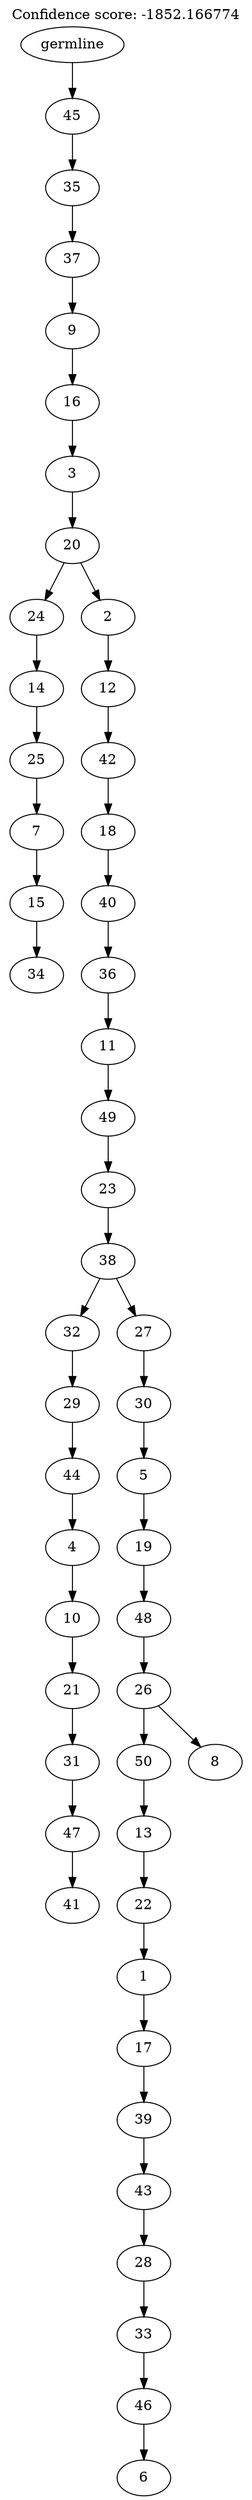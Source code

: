 digraph g {
	"49" -> "50";
	"50" [label="34"];
	"48" -> "49";
	"49" [label="15"];
	"47" -> "48";
	"48" [label="7"];
	"46" -> "47";
	"47" [label="25"];
	"45" -> "46";
	"46" [label="14"];
	"43" -> "44";
	"44" [label="41"];
	"42" -> "43";
	"43" [label="47"];
	"41" -> "42";
	"42" [label="31"];
	"40" -> "41";
	"41" [label="21"];
	"39" -> "40";
	"40" [label="10"];
	"38" -> "39";
	"39" [label="4"];
	"37" -> "38";
	"38" [label="44"];
	"36" -> "37";
	"37" [label="29"];
	"33" -> "34";
	"34" [label="6"];
	"32" -> "33";
	"33" [label="46"];
	"31" -> "32";
	"32" [label="33"];
	"30" -> "31";
	"31" [label="28"];
	"29" -> "30";
	"30" [label="43"];
	"28" -> "29";
	"29" [label="39"];
	"27" -> "28";
	"28" [label="17"];
	"26" -> "27";
	"27" [label="1"];
	"25" -> "26";
	"26" [label="22"];
	"24" -> "25";
	"25" [label="13"];
	"23" -> "24";
	"24" [label="50"];
	"23" -> "35";
	"35" [label="8"];
	"22" -> "23";
	"23" [label="26"];
	"21" -> "22";
	"22" [label="48"];
	"20" -> "21";
	"21" [label="19"];
	"19" -> "20";
	"20" [label="5"];
	"18" -> "19";
	"19" [label="30"];
	"17" -> "18";
	"18" [label="27"];
	"17" -> "36";
	"36" [label="32"];
	"16" -> "17";
	"17" [label="38"];
	"15" -> "16";
	"16" [label="23"];
	"14" -> "15";
	"15" [label="49"];
	"13" -> "14";
	"14" [label="11"];
	"12" -> "13";
	"13" [label="36"];
	"11" -> "12";
	"12" [label="40"];
	"10" -> "11";
	"11" [label="18"];
	"9" -> "10";
	"10" [label="42"];
	"8" -> "9";
	"9" [label="12"];
	"7" -> "8";
	"8" [label="2"];
	"7" -> "45";
	"45" [label="24"];
	"6" -> "7";
	"7" [label="20"];
	"5" -> "6";
	"6" [label="3"];
	"4" -> "5";
	"5" [label="16"];
	"3" -> "4";
	"4" [label="9"];
	"2" -> "3";
	"3" [label="37"];
	"1" -> "2";
	"2" [label="35"];
	"0" -> "1";
	"1" [label="45"];
	"0" [label="germline"];
	labelloc="t";
	label="Confidence score: -1852.166774";
}
